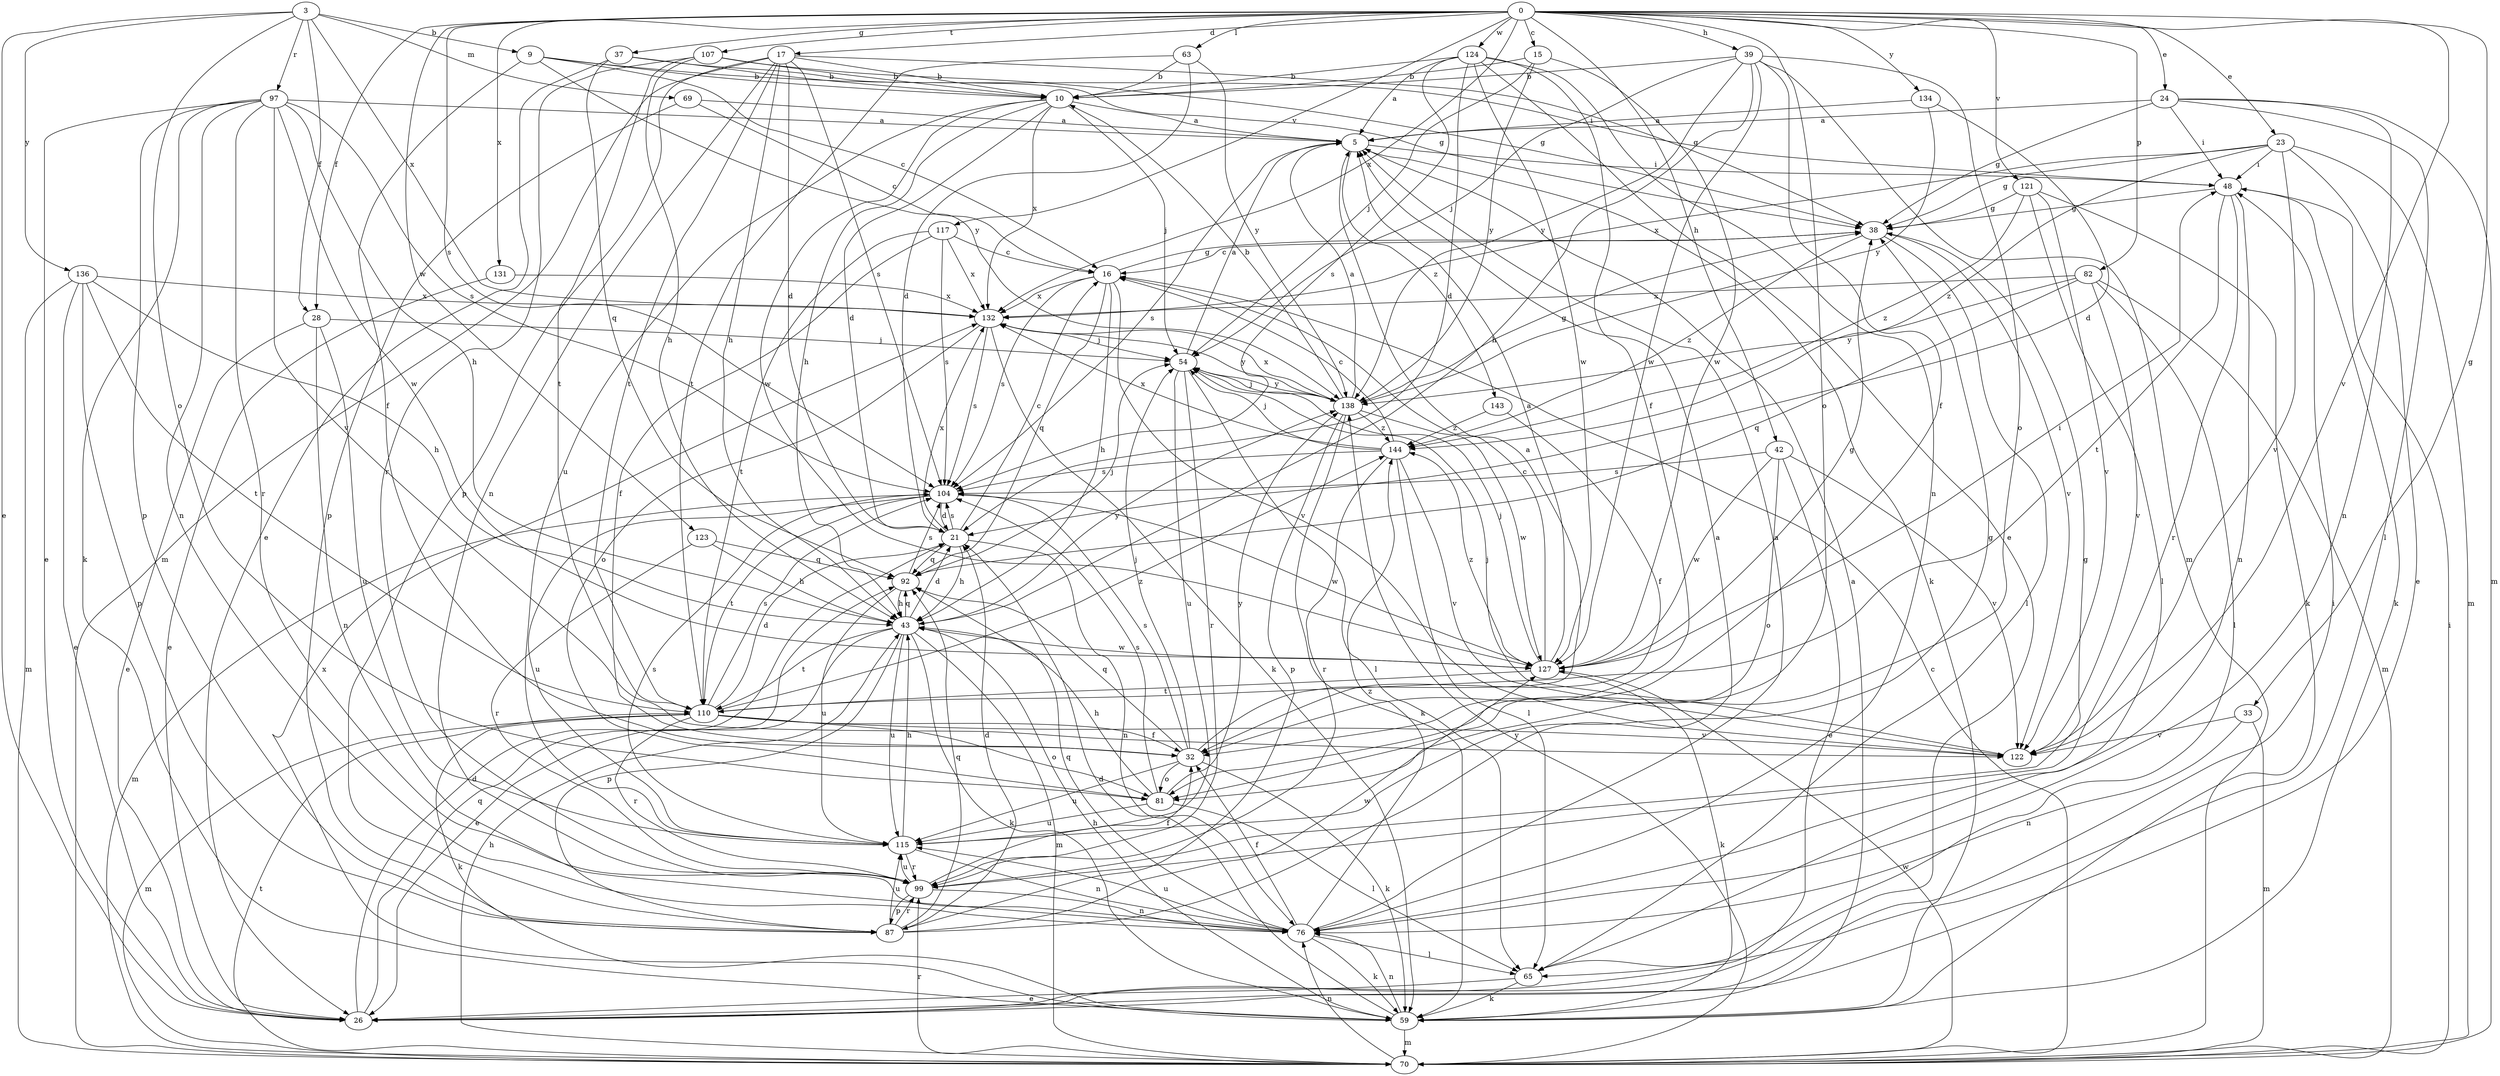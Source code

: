 strict digraph  {
0;
3;
5;
9;
10;
15;
16;
17;
21;
23;
24;
26;
28;
32;
33;
37;
38;
39;
42;
43;
48;
54;
59;
63;
65;
69;
70;
76;
81;
82;
87;
92;
97;
99;
104;
107;
110;
115;
117;
121;
122;
123;
124;
127;
131;
132;
134;
136;
138;
143;
144;
0 -> 15  [label=c];
0 -> 17  [label=d];
0 -> 23  [label=e];
0 -> 24  [label=e];
0 -> 28  [label=f];
0 -> 33  [label=g];
0 -> 37  [label=g];
0 -> 39  [label=h];
0 -> 42  [label=h];
0 -> 63  [label=l];
0 -> 81  [label=o];
0 -> 82  [label=p];
0 -> 104  [label=s];
0 -> 107  [label=t];
0 -> 117  [label=v];
0 -> 121  [label=v];
0 -> 122  [label=v];
0 -> 123  [label=w];
0 -> 124  [label=w];
0 -> 131  [label=x];
0 -> 132  [label=x];
0 -> 134  [label=y];
3 -> 9  [label=b];
3 -> 26  [label=e];
3 -> 28  [label=f];
3 -> 69  [label=m];
3 -> 81  [label=o];
3 -> 97  [label=r];
3 -> 132  [label=x];
3 -> 136  [label=y];
5 -> 48  [label=i];
5 -> 59  [label=k];
5 -> 104  [label=s];
5 -> 143  [label=z];
9 -> 10  [label=b];
9 -> 16  [label=c];
9 -> 32  [label=f];
9 -> 48  [label=i];
9 -> 138  [label=y];
10 -> 5  [label=a];
10 -> 21  [label=d];
10 -> 43  [label=h];
10 -> 54  [label=j];
10 -> 115  [label=u];
10 -> 127  [label=w];
10 -> 132  [label=x];
15 -> 10  [label=b];
15 -> 54  [label=j];
15 -> 127  [label=w];
15 -> 138  [label=y];
16 -> 38  [label=g];
16 -> 43  [label=h];
16 -> 92  [label=q];
16 -> 104  [label=s];
16 -> 122  [label=v];
16 -> 132  [label=x];
17 -> 10  [label=b];
17 -> 21  [label=d];
17 -> 38  [label=g];
17 -> 43  [label=h];
17 -> 70  [label=m];
17 -> 76  [label=n];
17 -> 87  [label=p];
17 -> 104  [label=s];
17 -> 110  [label=t];
21 -> 16  [label=c];
21 -> 43  [label=h];
21 -> 76  [label=n];
21 -> 92  [label=q];
21 -> 104  [label=s];
21 -> 132  [label=x];
23 -> 26  [label=e];
23 -> 38  [label=g];
23 -> 48  [label=i];
23 -> 70  [label=m];
23 -> 122  [label=v];
23 -> 132  [label=x];
23 -> 144  [label=z];
24 -> 5  [label=a];
24 -> 38  [label=g];
24 -> 48  [label=i];
24 -> 65  [label=l];
24 -> 70  [label=m];
24 -> 76  [label=n];
26 -> 21  [label=d];
26 -> 48  [label=i];
26 -> 92  [label=q];
28 -> 26  [label=e];
28 -> 54  [label=j];
28 -> 76  [label=n];
28 -> 115  [label=u];
32 -> 5  [label=a];
32 -> 54  [label=j];
32 -> 59  [label=k];
32 -> 81  [label=o];
32 -> 92  [label=q];
32 -> 104  [label=s];
32 -> 115  [label=u];
33 -> 70  [label=m];
33 -> 76  [label=n];
33 -> 122  [label=v];
37 -> 10  [label=b];
37 -> 26  [label=e];
37 -> 38  [label=g];
37 -> 92  [label=q];
38 -> 16  [label=c];
38 -> 65  [label=l];
38 -> 122  [label=v];
38 -> 144  [label=z];
39 -> 10  [label=b];
39 -> 32  [label=f];
39 -> 43  [label=h];
39 -> 54  [label=j];
39 -> 70  [label=m];
39 -> 81  [label=o];
39 -> 127  [label=w];
39 -> 138  [label=y];
42 -> 26  [label=e];
42 -> 81  [label=o];
42 -> 104  [label=s];
42 -> 122  [label=v];
42 -> 127  [label=w];
43 -> 21  [label=d];
43 -> 26  [label=e];
43 -> 59  [label=k];
43 -> 70  [label=m];
43 -> 87  [label=p];
43 -> 92  [label=q];
43 -> 110  [label=t];
43 -> 115  [label=u];
43 -> 127  [label=w];
43 -> 138  [label=y];
48 -> 38  [label=g];
48 -> 59  [label=k];
48 -> 76  [label=n];
48 -> 99  [label=r];
48 -> 110  [label=t];
54 -> 5  [label=a];
54 -> 65  [label=l];
54 -> 99  [label=r];
54 -> 115  [label=u];
54 -> 138  [label=y];
59 -> 5  [label=a];
59 -> 21  [label=d];
59 -> 43  [label=h];
59 -> 70  [label=m];
59 -> 76  [label=n];
59 -> 132  [label=x];
63 -> 10  [label=b];
63 -> 21  [label=d];
63 -> 110  [label=t];
63 -> 138  [label=y];
65 -> 26  [label=e];
65 -> 59  [label=k];
69 -> 5  [label=a];
69 -> 16  [label=c];
69 -> 87  [label=p];
70 -> 16  [label=c];
70 -> 43  [label=h];
70 -> 48  [label=i];
70 -> 76  [label=n];
70 -> 99  [label=r];
70 -> 110  [label=t];
70 -> 127  [label=w];
70 -> 138  [label=y];
76 -> 5  [label=a];
76 -> 32  [label=f];
76 -> 59  [label=k];
76 -> 65  [label=l];
76 -> 92  [label=q];
76 -> 115  [label=u];
76 -> 144  [label=z];
81 -> 43  [label=h];
81 -> 65  [label=l];
81 -> 104  [label=s];
81 -> 115  [label=u];
81 -> 138  [label=y];
82 -> 65  [label=l];
82 -> 70  [label=m];
82 -> 92  [label=q];
82 -> 122  [label=v];
82 -> 132  [label=x];
82 -> 138  [label=y];
87 -> 5  [label=a];
87 -> 21  [label=d];
87 -> 92  [label=q];
87 -> 99  [label=r];
87 -> 115  [label=u];
87 -> 127  [label=w];
92 -> 43  [label=h];
92 -> 54  [label=j];
92 -> 104  [label=s];
92 -> 115  [label=u];
97 -> 5  [label=a];
97 -> 26  [label=e];
97 -> 43  [label=h];
97 -> 59  [label=k];
97 -> 76  [label=n];
97 -> 87  [label=p];
97 -> 99  [label=r];
97 -> 104  [label=s];
97 -> 122  [label=v];
97 -> 127  [label=w];
99 -> 32  [label=f];
99 -> 38  [label=g];
99 -> 76  [label=n];
99 -> 87  [label=p];
99 -> 115  [label=u];
104 -> 21  [label=d];
104 -> 70  [label=m];
104 -> 110  [label=t];
104 -> 115  [label=u];
104 -> 127  [label=w];
107 -> 10  [label=b];
107 -> 38  [label=g];
107 -> 43  [label=h];
107 -> 99  [label=r];
107 -> 110  [label=t];
110 -> 21  [label=d];
110 -> 32  [label=f];
110 -> 59  [label=k];
110 -> 70  [label=m];
110 -> 81  [label=o];
110 -> 99  [label=r];
110 -> 104  [label=s];
110 -> 122  [label=v];
110 -> 144  [label=z];
115 -> 38  [label=g];
115 -> 43  [label=h];
115 -> 76  [label=n];
115 -> 99  [label=r];
115 -> 104  [label=s];
117 -> 16  [label=c];
117 -> 32  [label=f];
117 -> 104  [label=s];
117 -> 110  [label=t];
117 -> 132  [label=x];
121 -> 38  [label=g];
121 -> 59  [label=k];
121 -> 65  [label=l];
121 -> 122  [label=v];
121 -> 144  [label=z];
122 -> 54  [label=j];
123 -> 43  [label=h];
123 -> 92  [label=q];
123 -> 99  [label=r];
124 -> 5  [label=a];
124 -> 10  [label=b];
124 -> 21  [label=d];
124 -> 26  [label=e];
124 -> 32  [label=f];
124 -> 76  [label=n];
124 -> 104  [label=s];
124 -> 127  [label=w];
127 -> 5  [label=a];
127 -> 16  [label=c];
127 -> 38  [label=g];
127 -> 48  [label=i];
127 -> 54  [label=j];
127 -> 59  [label=k];
127 -> 110  [label=t];
127 -> 144  [label=z];
131 -> 26  [label=e];
131 -> 132  [label=x];
132 -> 54  [label=j];
132 -> 59  [label=k];
132 -> 81  [label=o];
132 -> 104  [label=s];
132 -> 138  [label=y];
134 -> 5  [label=a];
134 -> 21  [label=d];
134 -> 138  [label=y];
136 -> 26  [label=e];
136 -> 43  [label=h];
136 -> 70  [label=m];
136 -> 87  [label=p];
136 -> 110  [label=t];
136 -> 132  [label=x];
138 -> 5  [label=a];
138 -> 10  [label=b];
138 -> 38  [label=g];
138 -> 54  [label=j];
138 -> 59  [label=k];
138 -> 87  [label=p];
138 -> 127  [label=w];
138 -> 132  [label=x];
138 -> 144  [label=z];
143 -> 32  [label=f];
143 -> 144  [label=z];
144 -> 16  [label=c];
144 -> 54  [label=j];
144 -> 65  [label=l];
144 -> 99  [label=r];
144 -> 104  [label=s];
144 -> 122  [label=v];
144 -> 132  [label=x];
}
